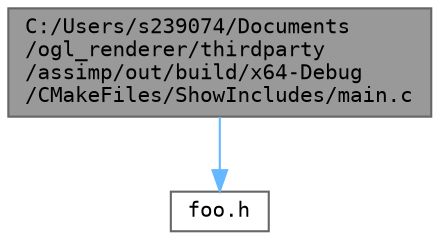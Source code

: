 digraph "C:/Users/s239074/Documents/ogl_renderer/thirdparty/assimp/out/build/x64-Debug/CMakeFiles/ShowIncludes/main.c"
{
 // LATEX_PDF_SIZE
  bgcolor="transparent";
  edge [fontname=Terminal,fontsize=10,labelfontname=Helvetica,labelfontsize=10];
  node [fontname=Terminal,fontsize=10,shape=box,height=0.2,width=0.4];
  Node1 [label="C:/Users/s239074/Documents\l/ogl_renderer/thirdparty\l/assimp/out/build/x64-Debug\l/CMakeFiles/ShowIncludes/main.c",height=0.2,width=0.4,color="gray40", fillcolor="grey60", style="filled", fontcolor="black",tooltip=" "];
  Node1 -> Node2 [color="steelblue1",style="solid"];
  Node2 [label="foo.h",height=0.2,width=0.4,color="grey40", fillcolor="white", style="filled",URL="$x64-_debug_2_c_make_files_2_show_includes_2foo_8h.html",tooltip=" "];
}
